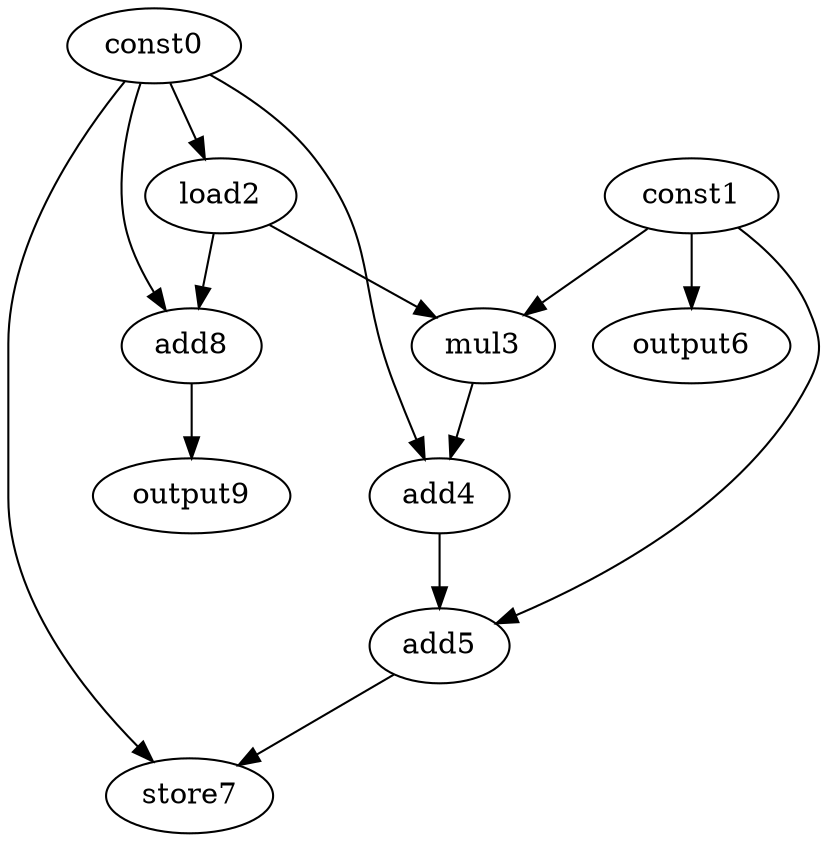 digraph G { 
const0[opcode=const]; 
const1[opcode=const]; 
load2[opcode=load]; 
mul3[opcode=mul]; 
add4[opcode=add]; 
add5[opcode=add]; 
output6[opcode=output]; 
store7[opcode=store]; 
add8[opcode=add]; 
output9[opcode=output]; 
const0->load2[operand=0];
const1->output6[operand=0];
const1->mul3[operand=0];
load2->mul3[operand=1];
const0->add8[operand=0];
load2->add8[operand=1];
const0->add4[operand=0];
mul3->add4[operand=1];
add8->output9[operand=0];
const1->add5[operand=0];
add4->add5[operand=1];
const0->store7[operand=0];
add5->store7[operand=1];
}
